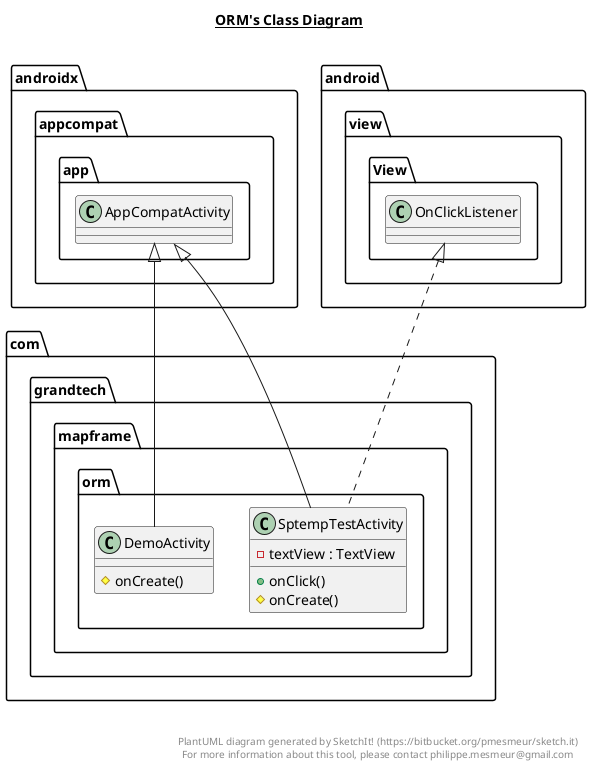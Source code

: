 @startuml

title __ORM's Class Diagram__\n

  namespace com.grandtech.mapframe.orm {
    class com.grandtech.mapframe.orm.DemoActivity {
        # onCreate()
    }
  }
  

  namespace com.grandtech.mapframe.orm {
    class com.grandtech.mapframe.orm.SptempTestActivity {
        - textView : TextView
        + onClick()
        # onCreate()
    }
  }
  

  com.grandtech.mapframe.orm.DemoActivity -up-|> androidx.appcompat.app.AppCompatActivity
  com.grandtech.mapframe.orm.SptempTestActivity .up.|> android.view.View.OnClickListener
  com.grandtech.mapframe.orm.SptempTestActivity -up-|> androidx.appcompat.app.AppCompatActivity


right footer


PlantUML diagram generated by SketchIt! (https://bitbucket.org/pmesmeur/sketch.it)
For more information about this tool, please contact philippe.mesmeur@gmail.com
endfooter

@enduml
